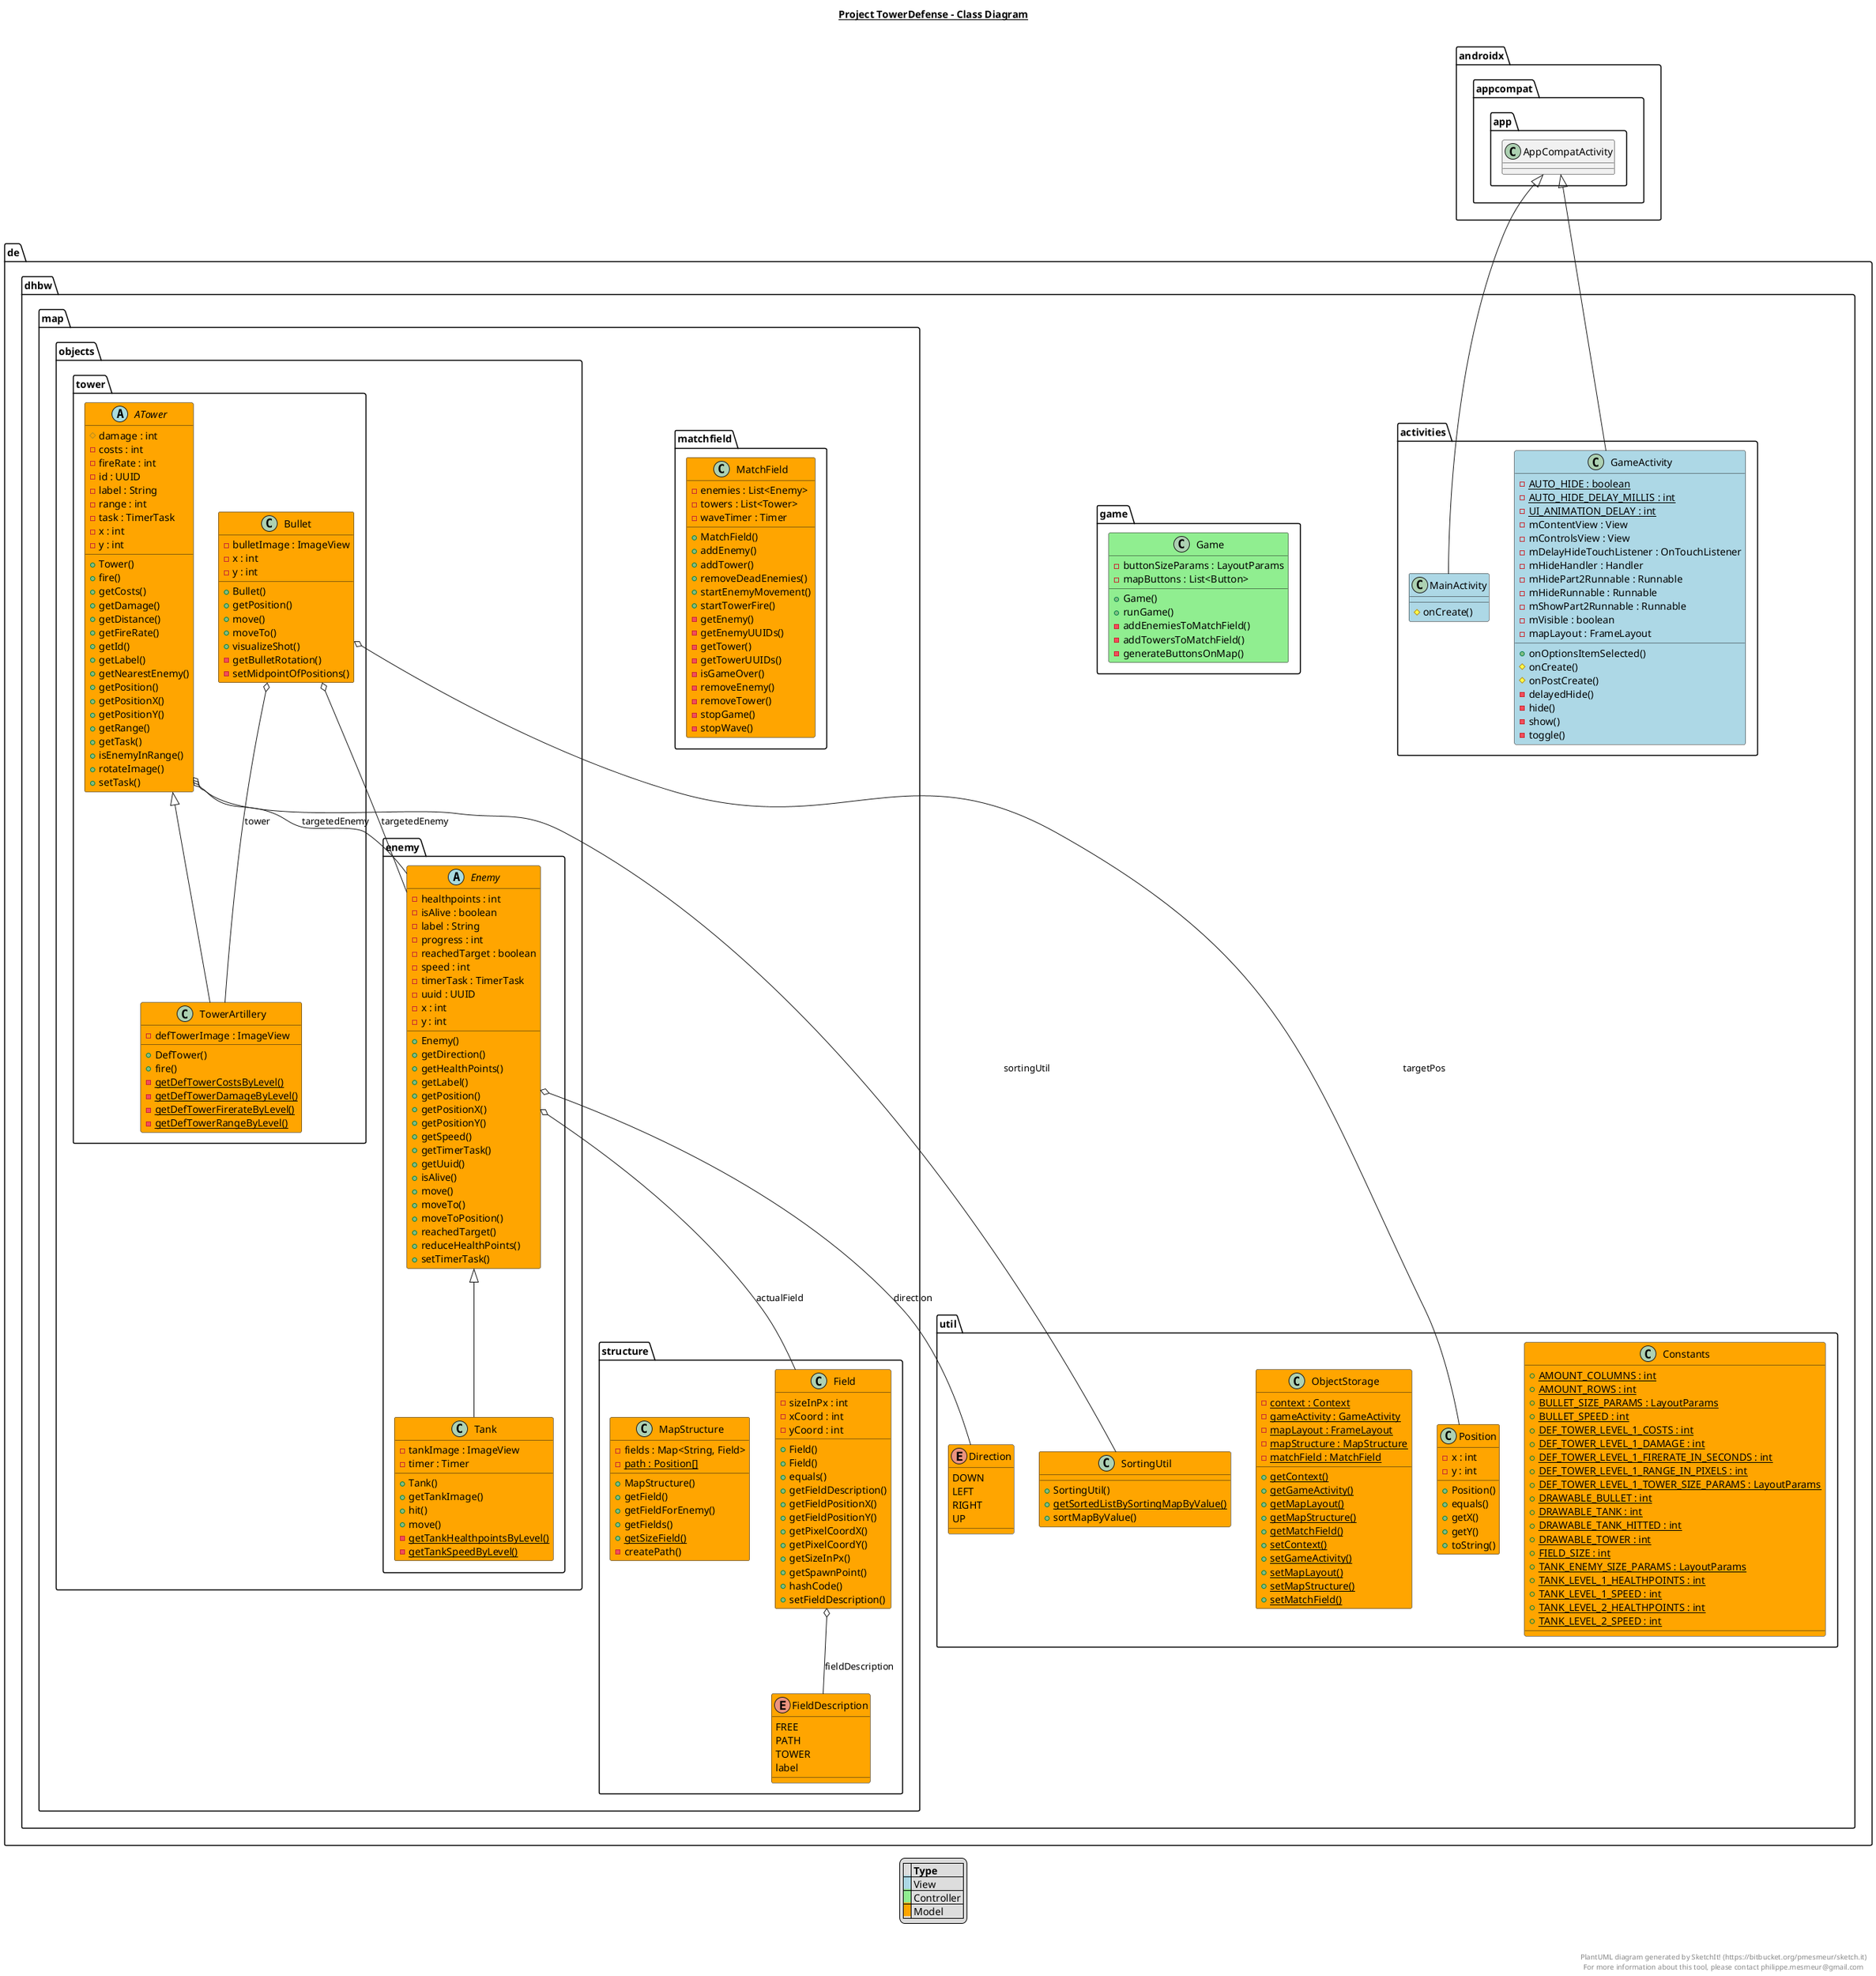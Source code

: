@startuml

title __Project TowerDefense - Class Diagram__\n

  package de.dhbw {
    package de.dhbw.activities {

      class de.dhbw.activities.MainActivity #lightblue {
        # onCreate()
      }

      class de.dhbw.activities.GameActivity #lightblue {
        {static} - AUTO_HIDE : boolean
        {static} - AUTO_HIDE_DELAY_MILLIS : int
        {static} - UI_ANIMATION_DELAY : int
        - mContentView : View
        - mControlsView : View
        - mDelayHideTouchListener : OnTouchListener
        - mHideHandler : Handler
        - mHidePart2Runnable : Runnable
        - mHideRunnable : Runnable
        - mShowPart2Runnable : Runnable
        - mVisible : boolean
        - mapLayout : FrameLayout
        + onOptionsItemSelected()
        # onCreate()
        # onPostCreate()
        - delayedHide()
        - hide()
        - show()
        - toggle()
      }
    }

    package de.dhbw.game {
      class de.dhbw.game.Game #lightgreen {
        - buttonSizeParams : LayoutParams
        - mapButtons : List<Button>
        + Game()
        + runGame()
        - addEnemiesToMatchField()
        - addTowersToMatchField()
        - generateButtonsOnMap()
      }
    }

    package de.dhbw.map {
      package de.dhbw.map.matchfield {
        class de.dhbw.map.matchfield.MatchField #orange {
          - enemies : List<Enemy>
          - towers : List<Tower>
          - waveTimer : Timer
          + MatchField()
          + addEnemy()
          + addTower()
          + removeDeadEnemies()
          + startEnemyMovement()
          + startTowerFire()
          - getEnemy()
          - getEnemyUUIDs()
          - getTower()
          - getTowerUUIDs()
          - isGameOver()
          - removeEnemy()
          - removeTower()
          - stopGame()
          - stopWave()
        }
      }

      package de.dhbw.map.objects {
        package de.dhbw.map.objects.enemy {
          abstract class de.dhbw.map.objects.enemy.Enemy #orange {
            - healthpoints : int
            - isAlive : boolean
            - label : String
            - progress : int
            - reachedTarget : boolean
            - speed : int
            - timerTask : TimerTask
            - uuid : UUID
            - x : int
            - y : int
            + Enemy()
            + getDirection()
            + getHealthPoints()
            + getLabel()
            + getPosition()
            + getPositionX()
            + getPositionY()
            + getSpeed()
            + getTimerTask()
            + getUuid()
            + isAlive()
            + move()
            + moveTo()
            + moveToPosition()
            + reachedTarget()
            + reduceHealthPoints()
            + setTimerTask()
          }

          class de.dhbw.map.objects.enemy.Tank #orange {
            - tankImage : ImageView
            - timer : Timer
            + Tank()
            + getTankImage()
            + hit()
            + move()
            {static} - getTankHealthpointsByLevel()
            {static} - getTankSpeedByLevel()
          }
        }

        package de.dhbw.map.objects.tower {
          class de.dhbw.map.objects.tower.Bullet #orange {
            - bulletImage : ImageView
            - x : int
            - y : int
            + Bullet()
            + getPosition()
            + move()
            + moveTo()
            + visualizeShot()
            - getBulletRotation()
            - setMidpointOfPositions()
          }

          class de.dhbw.map.objects.tower.TowerArtillery #orange {
            - defTowerImage : ImageView
            + DefTower()
            + fire()
            {static} - getDefTowerCostsByLevel()
            {static} - getDefTowerDamageByLevel()
            {static} - getDefTowerFirerateByLevel()
            {static} - getDefTowerRangeByLevel()
          }

          abstract class de.dhbw.map.objects.tower.ATower #orange {
            # damage : int
            - costs : int
            - fireRate : int
            - id : UUID
            - label : String
            - range : int
            - task : TimerTask
            - x : int
            - y : int
            + Tower()
            + fire()
            + getCosts()
            + getDamage()
            + getDistance()
            + getFireRate()
            + getId()
            + getLabel()
            + getNearestEnemy()
            + getPosition()
            + getPositionX()
            + getPositionY()
            + getRange()
            + getTask()
            + isEnemyInRange()
            + rotateImage()
            + setTask()
          }
        }
      }

      package de.dhbw.map.structure {
        class de.dhbw.map.structure.Field #orange {
          - sizeInPx : int
          - xCoord : int
          - yCoord : int
          + Field()
          + Field()
          + equals()
          + getFieldDescription()
          + getFieldPositionX()
          + getFieldPositionY()
          + getPixelCoordX()
          + getPixelCoordY()
          + getSizeInPx()
          + getSpawnPoint()
          + hashCode()
          + setFieldDescription()
        }

        enum de.dhbw.map.structure.FieldDescription #orange {
          FREE
          PATH
          TOWER
          label
        }

        class de.dhbw.map.structure.MapStructure #orange {
          - fields : Map<String, Field>
          {static} - path : Position[]
          + MapStructure()
          + getField()
          + getFieldForEnemy()
          + getFields()
          {static} + getSizeField()
          - createPath()
        }
      }
    }

    package de.dhbw.util {
      class de.dhbw.util.Constants #orange {
        {static} + AMOUNT_COLUMNS : int
        {static} + AMOUNT_ROWS : int
        {static} + BULLET_SIZE_PARAMS : LayoutParams
        {static} + BULLET_SPEED : int
        {static} + DEF_TOWER_LEVEL_1_COSTS : int
        {static} + DEF_TOWER_LEVEL_1_DAMAGE : int
        {static} + DEF_TOWER_LEVEL_1_FIRERATE_IN_SECONDS : int
        {static} + DEF_TOWER_LEVEL_1_RANGE_IN_PIXELS : int
        {static} + DEF_TOWER_LEVEL_1_TOWER_SIZE_PARAMS : LayoutParams
        {static} + DRAWABLE_BULLET : int
        {static} + DRAWABLE_TANK : int
        {static} + DRAWABLE_TANK_HITTED : int
        {static} + DRAWABLE_TOWER : int
        {static} + FIELD_SIZE : int
        {static} + TANK_ENEMY_SIZE_PARAMS : LayoutParams
        {static} + TANK_LEVEL_1_HEALTHPOINTS : int
        {static} + TANK_LEVEL_1_SPEED : int
        {static} + TANK_LEVEL_2_HEALTHPOINTS : int
        {static} + TANK_LEVEL_2_SPEED : int
      }

      enum de.dhbw.util.Direction #orange {
        DOWN
        LEFT
        RIGHT
        UP
      }

      class de.dhbw.util.ObjectStorage #orange {
        {static} - context : Context
        {static} - gameActivity : GameActivity
        {static} - mapLayout : FrameLayout
        {static} - mapStructure : MapStructure
        {static} - matchField : MatchField
        {static} + getContext()
        {static} + getGameActivity()
        {static} + getMapLayout()
        {static} + getMapStructure()
        {static} + getMatchField()
        {static} + setContext()
        {static} + setGameActivity()
        {static} + setMapLayout()
        {static} + setMapStructure()
        {static} + setMatchField()
      }

      class de.dhbw.util.Position #orange {
        - x : int
        - y : int
        + Position()
        + equals()
        + getX()
        + getY()
        + toString()
      }

      class de.dhbw.util.SortingUtil #orange {
        + SortingUtil()
        {static} + getSortedListBySortingMapByValue()
        + sortMapByValue()
      }
    }
  }

  legend
  |= |= Type |
  |<back:lightblue>   </back>| View |
  |<back:lightgreen>   </back>| Controller |
  |<back:orange>   </back>| Model |
  endlegend
  

  de.dhbw.activities.GameActivity -up-|> androidx.appcompat.app.AppCompatActivity
  de.dhbw.activities.MainActivity -up-|> androidx.appcompat.app.AppCompatActivity
  de.dhbw.map.objects.enemy.Enemy o-- de.dhbw.map.structure.Field : actualField
  de.dhbw.map.objects.enemy.Enemy o-- de.dhbw.util.Direction : direction
  de.dhbw.map.objects.enemy.Tank -up-|> de.dhbw.map.objects.enemy.Enemy
  de.dhbw.map.objects.tower.Bullet o-- de.dhbw.util.Position : targetPos
  de.dhbw.map.objects.tower.Bullet o-- de.dhbw.map.objects.enemy.Enemy : targetedEnemy
  de.dhbw.map.objects.tower.Bullet o-- de.dhbw.map.objects.tower.TowerArtillery : tower
  de.dhbw.map.objects.tower.TowerArtillery -up-|> de.dhbw.map.objects.tower.ATower
  de.dhbw.map.objects.tower.ATower o-- de.dhbw.map.objects.enemy.Enemy : targetedEnemy
  de.dhbw.map.objects.tower.ATower o-- de.dhbw.util.SortingUtil : sortingUtil
  de.dhbw.map.structure.Field o-- de.dhbw.map.structure.FieldDescription : fieldDescription


right footer


PlantUML diagram generated by SketchIt! (https://bitbucket.org/pmesmeur/sketch.it)
For more information about this tool, please contact philippe.mesmeur@gmail.com
endfooter

@enduml
